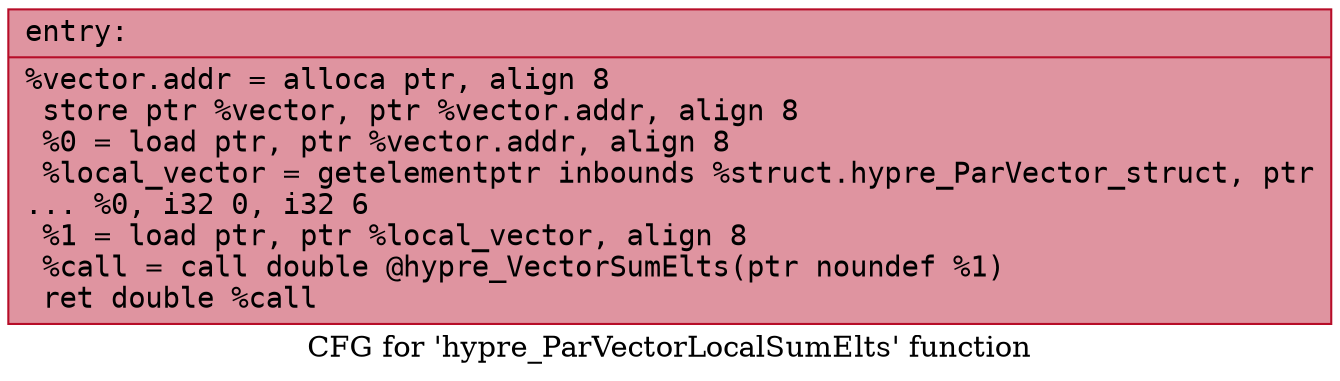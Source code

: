 digraph "CFG for 'hypre_ParVectorLocalSumElts' function" {
	label="CFG for 'hypre_ParVectorLocalSumElts' function";

	Node0x556ffb6bb230 [shape=record,color="#b70d28ff", style=filled, fillcolor="#b70d2870" fontname="Courier",label="{entry:\l|  %vector.addr = alloca ptr, align 8\l  store ptr %vector, ptr %vector.addr, align 8\l  %0 = load ptr, ptr %vector.addr, align 8\l  %local_vector = getelementptr inbounds %struct.hypre_ParVector_struct, ptr\l... %0, i32 0, i32 6\l  %1 = load ptr, ptr %local_vector, align 8\l  %call = call double @hypre_VectorSumElts(ptr noundef %1)\l  ret double %call\l}"];
}
